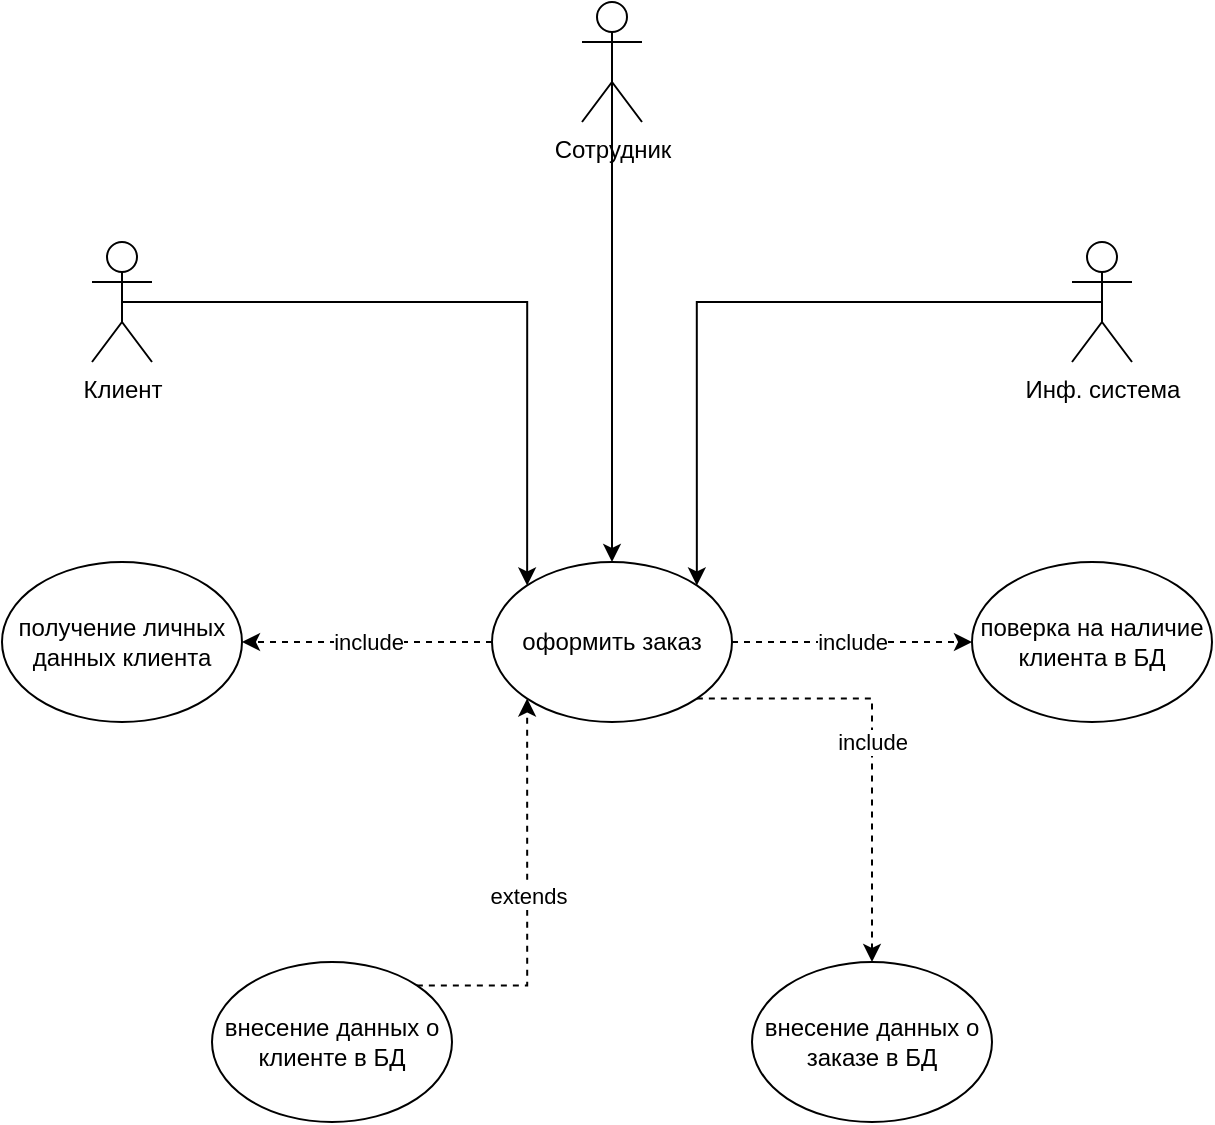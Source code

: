 <mxfile version="25.0.1">
  <diagram name="Страница — 1" id="YewMrC6nAqaQAt6S1z51">
    <mxGraphModel dx="595" dy="929" grid="1" gridSize="10" guides="1" tooltips="1" connect="1" arrows="1" fold="1" page="1" pageScale="1" pageWidth="827" pageHeight="1169" math="0" shadow="0">
      <root>
        <mxCell id="0" />
        <mxCell id="1" parent="0" />
        <mxCell id="hFtFcc4BcfZcLxbhp5GZ-14" value="include" style="edgeStyle=orthogonalEdgeStyle;rounded=0;orthogonalLoop=1;jettySize=auto;html=1;exitX=0;exitY=0.5;exitDx=0;exitDy=0;entryX=1;entryY=0.5;entryDx=0;entryDy=0;dashed=1;" edge="1" parent="1" source="hFtFcc4BcfZcLxbhp5GZ-1" target="hFtFcc4BcfZcLxbhp5GZ-5">
          <mxGeometry relative="1" as="geometry" />
        </mxCell>
        <mxCell id="hFtFcc4BcfZcLxbhp5GZ-15" value="include" style="edgeStyle=orthogonalEdgeStyle;rounded=0;orthogonalLoop=1;jettySize=auto;html=1;exitX=1;exitY=0.5;exitDx=0;exitDy=0;entryX=0;entryY=0.5;entryDx=0;entryDy=0;dashed=1;" edge="1" parent="1" source="hFtFcc4BcfZcLxbhp5GZ-1" target="hFtFcc4BcfZcLxbhp5GZ-6">
          <mxGeometry relative="1" as="geometry" />
        </mxCell>
        <mxCell id="hFtFcc4BcfZcLxbhp5GZ-16" value="include" style="edgeStyle=orthogonalEdgeStyle;rounded=0;orthogonalLoop=1;jettySize=auto;html=1;exitX=1;exitY=1;exitDx=0;exitDy=0;dashed=1;" edge="1" parent="1" source="hFtFcc4BcfZcLxbhp5GZ-1" target="hFtFcc4BcfZcLxbhp5GZ-8">
          <mxGeometry relative="1" as="geometry" />
        </mxCell>
        <mxCell id="hFtFcc4BcfZcLxbhp5GZ-1" value="оформить заказ" style="ellipse;whiteSpace=wrap;html=1;" vertex="1" parent="1">
          <mxGeometry x="260" y="400" width="120" height="80" as="geometry" />
        </mxCell>
        <mxCell id="hFtFcc4BcfZcLxbhp5GZ-10" style="edgeStyle=orthogonalEdgeStyle;rounded=0;orthogonalLoop=1;jettySize=auto;html=1;exitX=0.5;exitY=0.5;exitDx=0;exitDy=0;exitPerimeter=0;entryX=0;entryY=0;entryDx=0;entryDy=0;" edge="1" parent="1" source="hFtFcc4BcfZcLxbhp5GZ-2" target="hFtFcc4BcfZcLxbhp5GZ-1">
          <mxGeometry relative="1" as="geometry" />
        </mxCell>
        <mxCell id="hFtFcc4BcfZcLxbhp5GZ-2" value="Клиент" style="shape=umlActor;verticalLabelPosition=bottom;verticalAlign=top;html=1;outlineConnect=0;" vertex="1" parent="1">
          <mxGeometry x="60" y="240" width="30" height="60" as="geometry" />
        </mxCell>
        <mxCell id="hFtFcc4BcfZcLxbhp5GZ-11" style="edgeStyle=orthogonalEdgeStyle;rounded=0;orthogonalLoop=1;jettySize=auto;html=1;exitX=0.5;exitY=0.5;exitDx=0;exitDy=0;exitPerimeter=0;" edge="1" parent="1" source="hFtFcc4BcfZcLxbhp5GZ-3" target="hFtFcc4BcfZcLxbhp5GZ-1">
          <mxGeometry relative="1" as="geometry" />
        </mxCell>
        <mxCell id="hFtFcc4BcfZcLxbhp5GZ-3" value="Сотрудник" style="shape=umlActor;verticalLabelPosition=bottom;verticalAlign=top;html=1;outlineConnect=0;" vertex="1" parent="1">
          <mxGeometry x="305" y="120" width="30" height="60" as="geometry" />
        </mxCell>
        <mxCell id="hFtFcc4BcfZcLxbhp5GZ-12" style="edgeStyle=orthogonalEdgeStyle;rounded=0;orthogonalLoop=1;jettySize=auto;html=1;exitX=0.5;exitY=0.5;exitDx=0;exitDy=0;exitPerimeter=0;entryX=1;entryY=0;entryDx=0;entryDy=0;" edge="1" parent="1" source="hFtFcc4BcfZcLxbhp5GZ-4" target="hFtFcc4BcfZcLxbhp5GZ-1">
          <mxGeometry relative="1" as="geometry" />
        </mxCell>
        <mxCell id="hFtFcc4BcfZcLxbhp5GZ-4" value="Инф. система" style="shape=umlActor;verticalLabelPosition=bottom;verticalAlign=top;html=1;outlineConnect=0;" vertex="1" parent="1">
          <mxGeometry x="550" y="240" width="30" height="60" as="geometry" />
        </mxCell>
        <mxCell id="hFtFcc4BcfZcLxbhp5GZ-5" value="получение личных данных клиента" style="ellipse;whiteSpace=wrap;html=1;" vertex="1" parent="1">
          <mxGeometry x="15" y="400" width="120" height="80" as="geometry" />
        </mxCell>
        <mxCell id="hFtFcc4BcfZcLxbhp5GZ-6" value="поверка на наличие клиента в БД" style="ellipse;whiteSpace=wrap;html=1;" vertex="1" parent="1">
          <mxGeometry x="500" y="400" width="120" height="80" as="geometry" />
        </mxCell>
        <mxCell id="hFtFcc4BcfZcLxbhp5GZ-13" value="extends" style="edgeStyle=orthogonalEdgeStyle;rounded=0;orthogonalLoop=1;jettySize=auto;html=1;exitX=1;exitY=0;exitDx=0;exitDy=0;entryX=0;entryY=1;entryDx=0;entryDy=0;dashed=1;" edge="1" parent="1" source="hFtFcc4BcfZcLxbhp5GZ-7" target="hFtFcc4BcfZcLxbhp5GZ-1">
          <mxGeometry relative="1" as="geometry" />
        </mxCell>
        <mxCell id="hFtFcc4BcfZcLxbhp5GZ-7" value="внесение данных о клиенте в БД" style="ellipse;whiteSpace=wrap;html=1;" vertex="1" parent="1">
          <mxGeometry x="120" y="600" width="120" height="80" as="geometry" />
        </mxCell>
        <mxCell id="hFtFcc4BcfZcLxbhp5GZ-8" value="внесение данных о заказе в БД" style="ellipse;whiteSpace=wrap;html=1;" vertex="1" parent="1">
          <mxGeometry x="390" y="600" width="120" height="80" as="geometry" />
        </mxCell>
      </root>
    </mxGraphModel>
  </diagram>
</mxfile>
